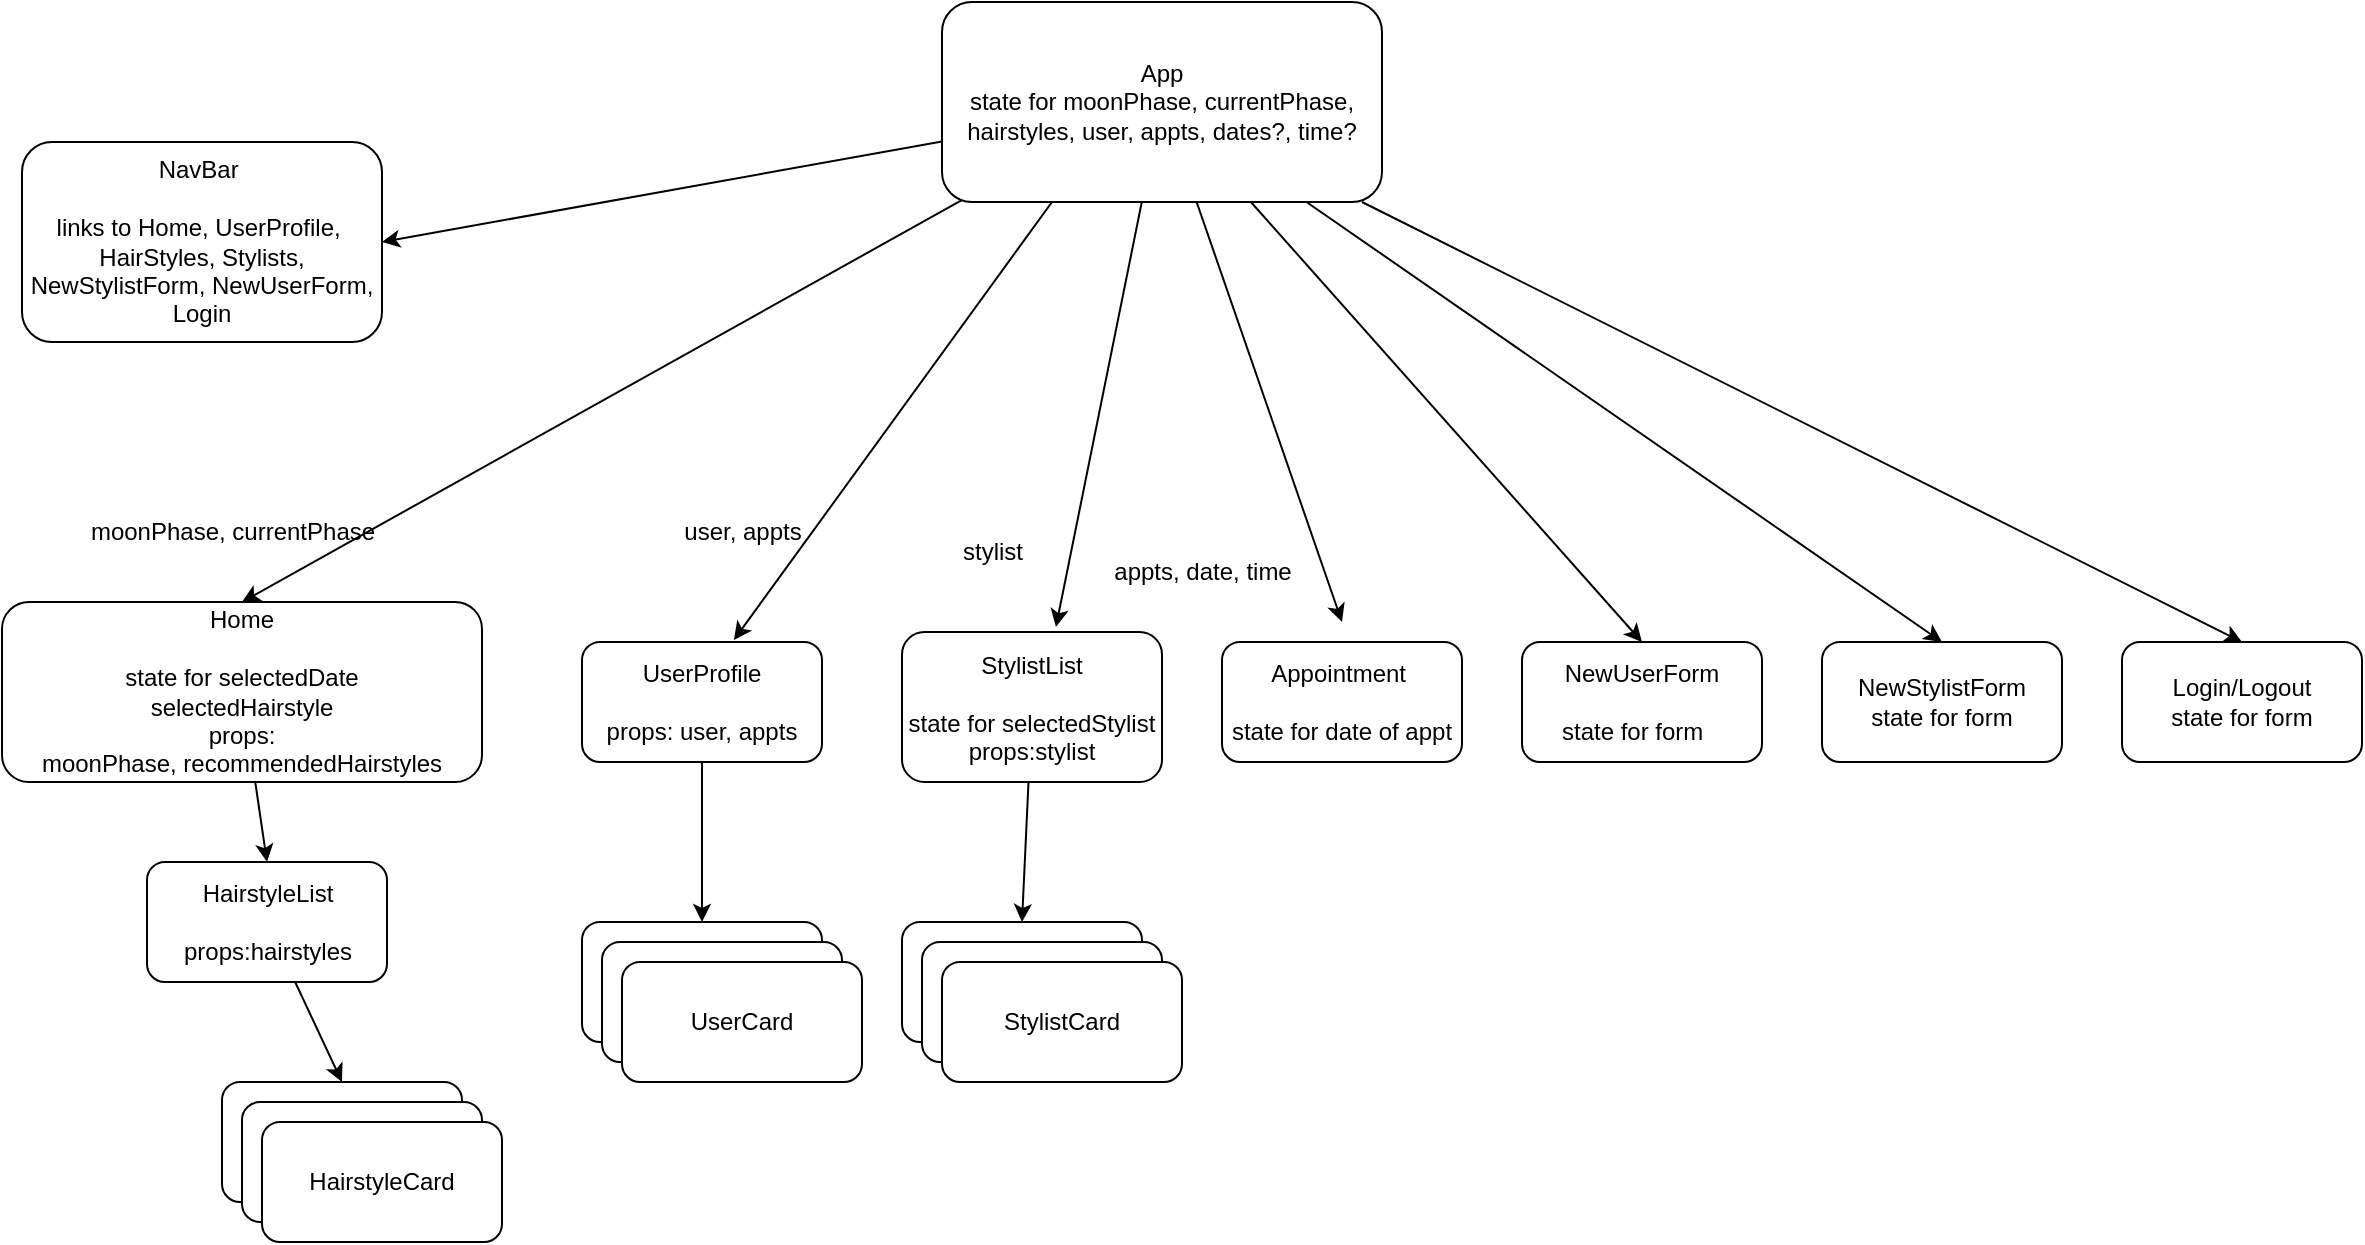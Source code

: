 <mxfile>
    <diagram id="lG3VcbAmM-74s-XpnTEx" name="Page-1">
        <mxGraphModel dx="2158" dy="1810" grid="1" gridSize="10" guides="1" tooltips="1" connect="1" arrows="1" fold="1" page="1" pageScale="1" pageWidth="850" pageHeight="1100" math="0" shadow="0">
            <root>
                <mxCell id="0"/>
                <mxCell id="1" parent="0"/>
                <mxCell id="31" style="edgeStyle=none;html=1;entryX=1;entryY=0.5;entryDx=0;entryDy=0;" edge="1" parent="1" source="2" target="3">
                    <mxGeometry relative="1" as="geometry"/>
                </mxCell>
                <mxCell id="32" style="edgeStyle=none;html=1;exitX=0.047;exitY=0.988;exitDx=0;exitDy=0;entryX=0.5;entryY=0;entryDx=0;entryDy=0;exitPerimeter=0;" edge="1" parent="1" source="2" target="4">
                    <mxGeometry relative="1" as="geometry"/>
                </mxCell>
                <mxCell id="33" style="edgeStyle=none;html=1;entryX=0.633;entryY=-0.017;entryDx=0;entryDy=0;entryPerimeter=0;exitX=0.25;exitY=1;exitDx=0;exitDy=0;" edge="1" parent="1" source="2" target="5">
                    <mxGeometry relative="1" as="geometry"/>
                </mxCell>
                <mxCell id="36" style="edgeStyle=none;html=1;entryX=0.592;entryY=-0.033;entryDx=0;entryDy=0;entryPerimeter=0;" edge="1" parent="1" source="2" target="7">
                    <mxGeometry relative="1" as="geometry"/>
                </mxCell>
                <mxCell id="37" style="edgeStyle=none;html=1;" edge="1" parent="1" source="2">
                    <mxGeometry relative="1" as="geometry">
                        <mxPoint x="580" y="170" as="targetPoint"/>
                    </mxGeometry>
                </mxCell>
                <mxCell id="38" style="edgeStyle=none;html=1;entryX=0.5;entryY=0;entryDx=0;entryDy=0;" edge="1" parent="1" source="2" target="28">
                    <mxGeometry relative="1" as="geometry"/>
                </mxCell>
                <mxCell id="39" style="edgeStyle=none;html=1;entryX=0.5;entryY=0;entryDx=0;entryDy=0;" edge="1" parent="1" source="2">
                    <mxGeometry relative="1" as="geometry">
                        <mxPoint x="880" y="180" as="targetPoint"/>
                    </mxGeometry>
                </mxCell>
                <mxCell id="41" style="edgeStyle=none;html=1;entryX=0.5;entryY=0;entryDx=0;entryDy=0;" edge="1" parent="1" source="2" target="40">
                    <mxGeometry relative="1" as="geometry"/>
                </mxCell>
                <mxCell id="2" value="App&lt;br&gt;state for moonPhase, currentPhase, hairstyles, user, appts, dates?, time?" style="rounded=1;whiteSpace=wrap;html=1;" vertex="1" parent="1">
                    <mxGeometry x="380" y="-140" width="220" height="100" as="geometry"/>
                </mxCell>
                <mxCell id="3" value="NavBar&amp;nbsp;&lt;br&gt;&lt;br&gt;links to Home, UserProfile,&amp;nbsp; HairStyles, Stylists, NewStylistForm, NewUserForm, Login" style="rounded=1;whiteSpace=wrap;html=1;" vertex="1" parent="1">
                    <mxGeometry x="-80" y="-70" width="180" height="100" as="geometry"/>
                </mxCell>
                <mxCell id="44" style="edgeStyle=none;html=1;entryX=0.5;entryY=0;entryDx=0;entryDy=0;" edge="1" parent="1" source="4" target="8">
                    <mxGeometry relative="1" as="geometry"/>
                </mxCell>
                <mxCell id="4" value="Home&lt;br&gt;&lt;br&gt;state for selectedDate&lt;br&gt;selectedHairstyle&lt;br&gt;props:&lt;br&gt;moonPhase, recommendedHairstyles" style="rounded=1;whiteSpace=wrap;html=1;" vertex="1" parent="1">
                    <mxGeometry x="-90" y="160" width="240" height="90" as="geometry"/>
                </mxCell>
                <mxCell id="43" style="edgeStyle=none;html=1;entryX=0.5;entryY=0;entryDx=0;entryDy=0;" edge="1" parent="1" source="5" target="11">
                    <mxGeometry relative="1" as="geometry"/>
                </mxCell>
                <mxCell id="5" value="UserProfile&lt;br&gt;&lt;br&gt;props: user, appts" style="rounded=1;whiteSpace=wrap;html=1;" vertex="1" parent="1">
                    <mxGeometry x="200" y="180" width="120" height="60" as="geometry"/>
                </mxCell>
                <mxCell id="42" style="edgeStyle=none;html=1;entryX=0.5;entryY=0;entryDx=0;entryDy=0;" edge="1" parent="1" source="7" target="16">
                    <mxGeometry relative="1" as="geometry"/>
                </mxCell>
                <mxCell id="7" value="StylistList&lt;br&gt;&lt;br&gt;state for selectedStylist&lt;br&gt;props:stylist" style="rounded=1;whiteSpace=wrap;html=1;" vertex="1" parent="1">
                    <mxGeometry x="360" y="175" width="130" height="75" as="geometry"/>
                </mxCell>
                <mxCell id="46" style="edgeStyle=none;html=1;entryX=0.5;entryY=0;entryDx=0;entryDy=0;" edge="1" parent="1" source="8" target="24">
                    <mxGeometry relative="1" as="geometry"/>
                </mxCell>
                <mxCell id="8" value="HairstyleList&lt;br&gt;&lt;br&gt;props:hairstyles" style="rounded=1;whiteSpace=wrap;html=1;" vertex="1" parent="1">
                    <mxGeometry x="-17.5" y="290" width="120" height="60" as="geometry"/>
                </mxCell>
                <mxCell id="11" value="" style="rounded=1;whiteSpace=wrap;html=1;" vertex="1" parent="1">
                    <mxGeometry x="200" y="320" width="120" height="60" as="geometry"/>
                </mxCell>
                <mxCell id="14" value="" style="rounded=1;whiteSpace=wrap;html=1;" vertex="1" parent="1">
                    <mxGeometry x="210" y="330" width="120" height="60" as="geometry"/>
                </mxCell>
                <mxCell id="15" value="UserCard" style="rounded=1;whiteSpace=wrap;html=1;" vertex="1" parent="1">
                    <mxGeometry x="220" y="340" width="120" height="60" as="geometry"/>
                </mxCell>
                <mxCell id="16" value="" style="rounded=1;whiteSpace=wrap;html=1;" vertex="1" parent="1">
                    <mxGeometry x="360" y="320" width="120" height="60" as="geometry"/>
                </mxCell>
                <mxCell id="17" value="" style="rounded=1;whiteSpace=wrap;html=1;" vertex="1" parent="1">
                    <mxGeometry x="370" y="330" width="120" height="60" as="geometry"/>
                </mxCell>
                <mxCell id="18" value="StylistCard" style="rounded=1;whiteSpace=wrap;html=1;" vertex="1" parent="1">
                    <mxGeometry x="380" y="340" width="120" height="60" as="geometry"/>
                </mxCell>
                <mxCell id="24" value="" style="rounded=1;whiteSpace=wrap;html=1;" vertex="1" parent="1">
                    <mxGeometry x="20" y="400" width="120" height="60" as="geometry"/>
                </mxCell>
                <mxCell id="25" value="" style="rounded=1;whiteSpace=wrap;html=1;" vertex="1" parent="1">
                    <mxGeometry x="30" y="410" width="120" height="60" as="geometry"/>
                </mxCell>
                <mxCell id="26" value="HairstyleCard" style="rounded=1;whiteSpace=wrap;html=1;" vertex="1" parent="1">
                    <mxGeometry x="40" y="420" width="120" height="60" as="geometry"/>
                </mxCell>
                <mxCell id="27" value="Appointment&amp;nbsp;&lt;br&gt;&lt;br&gt;state for date of appt" style="rounded=1;whiteSpace=wrap;html=1;" vertex="1" parent="1">
                    <mxGeometry x="520" y="180" width="120" height="60" as="geometry"/>
                </mxCell>
                <mxCell id="28" value="NewUserForm&lt;br&gt;&lt;br&gt;state for form&lt;span style=&quot;white-space: pre;&quot;&gt;&#9;&lt;/span&gt;" style="rounded=1;whiteSpace=wrap;html=1;" vertex="1" parent="1">
                    <mxGeometry x="670" y="180" width="120" height="60" as="geometry"/>
                </mxCell>
                <mxCell id="29" value="NewStylistForm&lt;br&gt;state for form" style="rounded=1;whiteSpace=wrap;html=1;" vertex="1" parent="1">
                    <mxGeometry x="820" y="180" width="120" height="60" as="geometry"/>
                </mxCell>
                <mxCell id="40" value="Login/Logout&lt;br&gt;state for form" style="rounded=1;whiteSpace=wrap;html=1;" vertex="1" parent="1">
                    <mxGeometry x="970" y="180" width="120" height="60" as="geometry"/>
                </mxCell>
                <mxCell id="53" value="user, appts" style="text;html=1;align=center;verticalAlign=middle;resizable=0;points=[];autosize=1;strokeColor=none;fillColor=none;" vertex="1" parent="1">
                    <mxGeometry x="240" y="110" width="80" height="30" as="geometry"/>
                </mxCell>
                <mxCell id="54" value="stylist" style="text;html=1;align=center;verticalAlign=middle;resizable=0;points=[];autosize=1;strokeColor=none;fillColor=none;" vertex="1" parent="1">
                    <mxGeometry x="380" y="120" width="50" height="30" as="geometry"/>
                </mxCell>
                <mxCell id="55" value="moonPhase, currentPhase" style="text;html=1;align=center;verticalAlign=middle;resizable=0;points=[];autosize=1;strokeColor=none;fillColor=none;" vertex="1" parent="1">
                    <mxGeometry x="-60" y="110" width="170" height="30" as="geometry"/>
                </mxCell>
                <mxCell id="321" value="appts, date, time" style="text;html=1;align=center;verticalAlign=middle;resizable=0;points=[];autosize=1;strokeColor=none;fillColor=none;" vertex="1" parent="1">
                    <mxGeometry x="455" y="130" width="110" height="30" as="geometry"/>
                </mxCell>
            </root>
        </mxGraphModel>
    </diagram>
</mxfile>